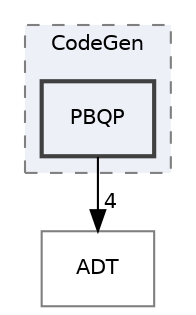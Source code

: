 digraph "include/llvm/CodeGen/PBQP"
{
 // LATEX_PDF_SIZE
  bgcolor="transparent";
  edge [fontname="Helvetica",fontsize="10",labelfontname="Helvetica",labelfontsize="10"];
  node [fontname="Helvetica",fontsize="10",shape="box"];
  compound=true
  subgraph clusterdir_19e251b771363806b5435ead42278477 {
    graph [ bgcolor="#edf0f7", pencolor="grey50", style="filled,dashed,", label="CodeGen", fontname="Helvetica", fontsize="10", URL="dir_19e251b771363806b5435ead42278477.html"]
  dir_b580c976172ba385868521c0da021173 [label="PBQP", style="filled,bold,", fillcolor="#edf0f7", color="grey25", URL="dir_b580c976172ba385868521c0da021173.html"];
  }
  dir_32453792af2ba70c54e3ccae3a790d1b [label="ADT", style="", fillcolor="#edf0f7", color="grey50", URL="dir_32453792af2ba70c54e3ccae3a790d1b.html"];
  dir_b580c976172ba385868521c0da021173->dir_32453792af2ba70c54e3ccae3a790d1b [headlabel="4", labeldistance=1.5 headhref="dir_000162_000001.html"];
}
